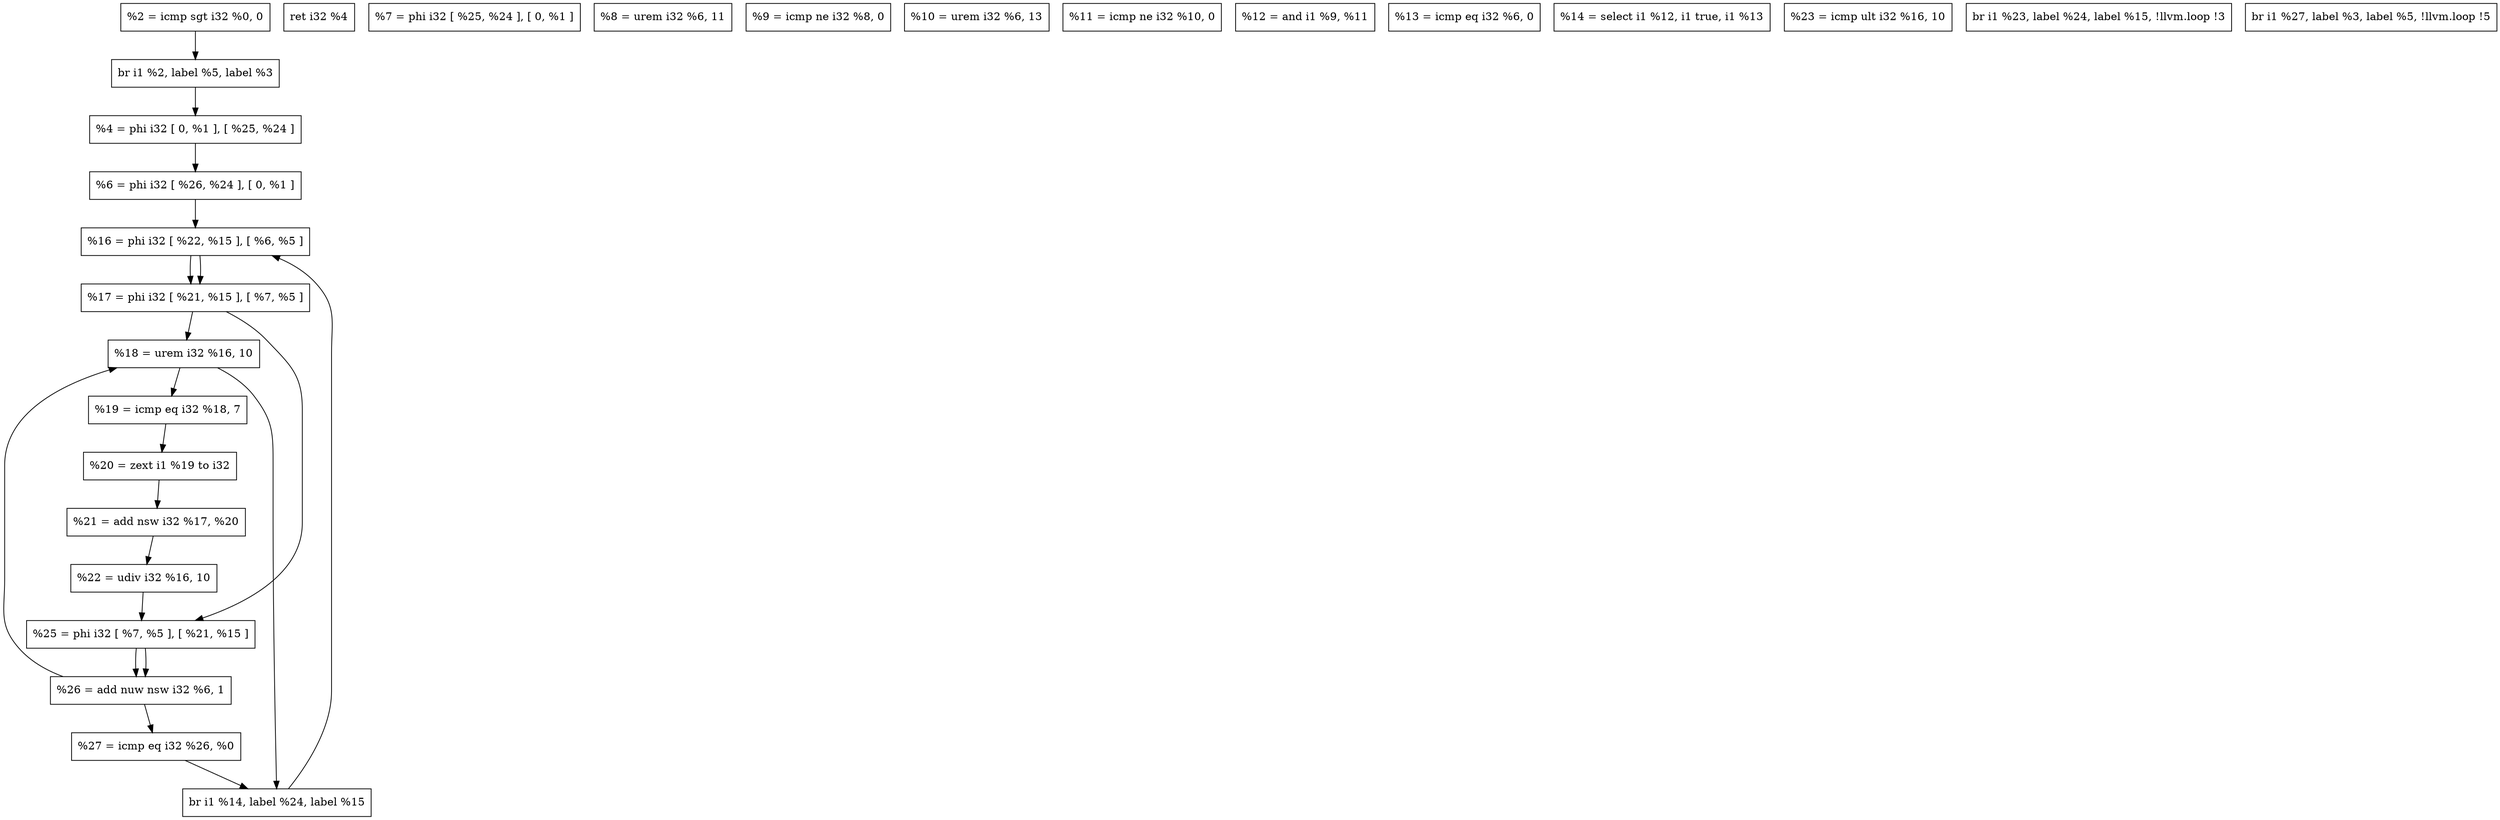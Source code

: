 digraph "DFG for'fizz_buzzi' function" {
 Node0x55ad3df2a950[shape=record, label="  %2 = icmp sgt i32 %0, 0"];
 Node0x55ad3df2aa30[shape=record, label="  %4 = phi i32 [ 0, %1 ], [ %25, %24 ]"];
 Node0x55ad3df2ab50[shape=record, label="  ret i32 %4"];
 Node0x55ad3df2ac50[shape=record, label="  %6 = phi i32 [ %26, %24 ], [ 0, %1 ]"];
 Node0x55ad3df2ad20[shape=record, label="  %7 = phi i32 [ %25, %24 ], [ 0, %1 ]"];
 Node0x55ad3df2ae90[shape=record, label="  %8 = urem i32 %6, 11"];
 Node0x55ad3df2af30[shape=record, label="  %9 = icmp ne i32 %8, 0"];
 Node0x55ad3df2b000[shape=record, label="  %10 = urem i32 %6, 13"];
 Node0x55ad3df2b0b0[shape=record, label="  %11 = icmp ne i32 %10, 0"];
 Node0x55ad3df2b160[shape=record, label="  %12 = and i1 %9, %11"];
 Node0x55ad3df2b210[shape=record, label="  %13 = icmp eq i32 %6, 0"];
 Node0x55ad3df2b2c0[shape=record, label="  %14 = select i1 %12, i1 true, i1 %13"];
 Node0x55ad3df2b370[shape=record, label="  %16 = phi i32 [ %22, %15 ], [ %6, %5 ]"];
 Node0x55ad3df2b420[shape=record, label="  %17 = phi i32 [ %21, %15 ], [ %7, %5 ]"];
 Node0x55ad3df2b4d0[shape=record, label="  %18 = urem i32 %16, 10"];
 Node0x55ad3df2b580[shape=record, label="  %19 = icmp eq i32 %18, 7"];
 Node0x55ad3df2b630[shape=record, label="  %20 = zext i1 %19 to i32"];
 Node0x55ad3df2b6e0[shape=record, label="  %21 = add nsw i32 %17, %20"];
 Node0x55ad3df2b790[shape=record, label="  %22 = udiv i32 %16, 10"];
 Node0x55ad3df2b840[shape=record, label="  %23 = icmp ult i32 %16, 10"];
 Node0x55ad3df2b8f0[shape=record, label="  %25 = phi i32 [ %7, %5 ], [ %21, %15 ]"];
 Node0x55ad3df2b9a0[shape=record, label="  %26 = add nuw nsw i32 %6, 1"];
 Node0x55ad3df2ba50[shape=record, label="  %27 = icmp eq i32 %26, %0"];
 Node0x55ad3df2bb00[shape=record, label="  br i1 %2, label %5, label %3"];
 Node0x55ad3df2bbd0[shape=record, label="  br i1 %14, label %24, label %15"];
 Node0x55ad3df2bc80[shape=record, label="  br i1 %23, label %24, label %15, !llvm.loop !3"];
 Node0x55ad3df2bd30[shape=record, label="  br i1 %27, label %3, label %5, !llvm.loop !5"];
 
 Node0x55ad3df2a950 -> Node0x55ad3df2bb00
 Node0x55ad3df2bb00 -> Node0x55ad3df2aa30
 Node0x55ad3df2aa30 -> Node0x55ad3df2ac50
 Node0x55ad3df2ac50 -> Node0x55ad3df2b370
 Node0x55ad3df2b370 -> Node0x55ad3df2b420
 Node0x55ad3df2b420 -> Node0x55ad3df2b4d0
 Node0x55ad3df2b4d0 -> Node0x55ad3df2b580
 Node0x55ad3df2b580 -> Node0x55ad3df2b630
 Node0x55ad3df2b630 -> Node0x55ad3df2b6e0
 Node0x55ad3df2b6e0 -> Node0x55ad3df2b790
 Node0x55ad3df2b790 -> Node0x55ad3df2b8f0
 Node0x55ad3df2b8f0 -> Node0x55ad3df2b9a0
 Node0x55ad3df2b9a0 -> Node0x55ad3df2ba50
 Node0x55ad3df2ba50 -> Node0x55ad3df2bbd0
 Node0x55ad3df2bbd0 -> Node0x55ad3df2b370
 Node0x55ad3df2b370 -> Node0x55ad3df2b420
 Node0x55ad3df2b420 -> Node0x55ad3df2b8f0
 Node0x55ad3df2b8f0 -> Node0x55ad3df2b9a0
 Node0x55ad3df2b9a0 -> Node0x55ad3df2b4d0
 Node0x55ad3df2b4d0 -> Node0x55ad3df2bbd0
}
